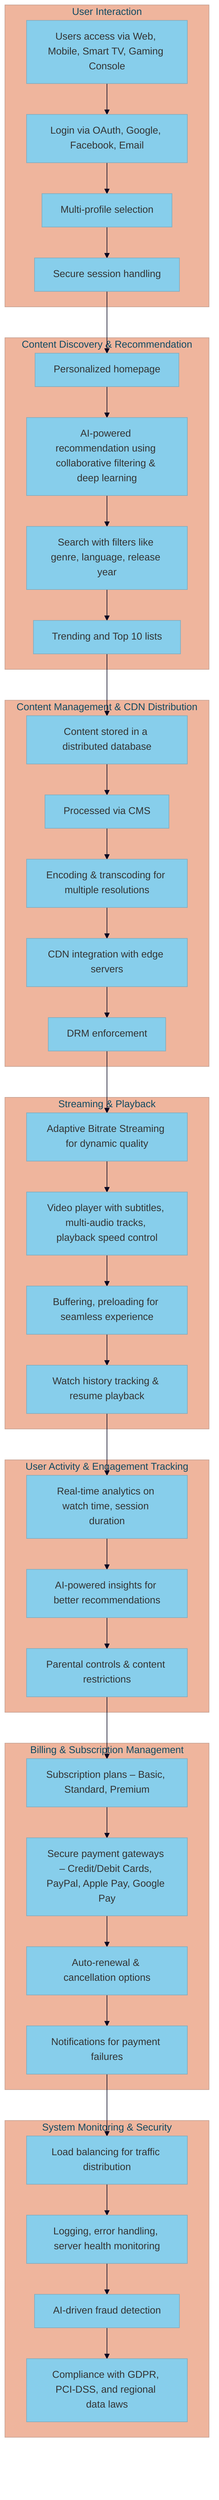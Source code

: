 %%{init: {'theme': 'base', 'themeVariables': {'background': '#F5F5DC', 'primaryColor': '#87CEEB', 'edgeLabelBackground': '#FF4500'}}}%%
flowchart TD
    subgraph UserInteraction [User Interaction]
        direction TB
        A1[Users access via Web, Mobile, Smart TV, Gaming Console]:::lightBlue
        A2[Login via OAuth, Google, Facebook, Email]:::lightBlue
        A3[Multi-profile selection]:::lightBlue
        A4[Secure session handling]:::lightBlue
    end

    subgraph ContentDiscovery [Content Discovery & Recommendation]
        direction TB
        B1[Personalized homepage]:::lightGreen
        B2[AI-powered recommendation using collaborative filtering & deep learning]:::lightGreen
        B3[Search with filters like genre, language, release year]:::lightGreen
        B4[Trending and Top 10 lists]:::lightGreen
    end

    subgraph ContentManagement [Content Management & CDN Distribution]
        direction TB
        C1[Content stored in a distributed database]:::lightYellow
        C2[Processed via CMS]:::lightYellow
        C3[Encoding & transcoding for multiple resolutions]:::lightYellow
        C4[CDN integration with edge servers]:::lightYellow
        C5[DRM enforcement]:::lightYellow
    end

    subgraph StreamingPlayback [Streaming & Playback]
        direction TB
        D1[Adaptive Bitrate Streaming for dynamic quality]:::lightOrange
        D2[Video player with subtitles, multi-audio tracks, playback speed control]:::lightOrange
        D3[Buffering, preloading for seamless experience]:::lightOrange
        D4[Watch history tracking & resume playback]:::lightOrange
    end

    subgraph UserActivity [User Activity & Engagement Tracking]
        direction TB
        E1[Real-time analytics on watch time, session duration]:::lightGrey
        E2[AI-powered insights for better recommendations]:::lightGrey
        E3[Parental controls & content restrictions]:::lightGrey
    end

    subgraph Billing [Billing & Subscription Management]
        direction TB
        F1[Subscription plans – Basic, Standard, Premium]:::lightRed
        F2[Secure payment gateways – Credit/Debit Cards, PayPal, Apple Pay, Google Pay]:::lightRed
        F3[Auto-renewal & cancellation options]:::lightRed
        F4[Notifications for payment failures]:::lightRed
    end

    subgraph SystemMonitoring [System Monitoring & Security]
        direction TB
        G1[Load balancing for traffic distribution]:::lightRed
        G2[Logging, error handling, server health monitoring]:::lightRed
        G3[AI-driven fraud detection]:::lightRed
        G4[Compliance with GDPR, PCI-DSS, and regional data laws]:::lightRed
    end

    %% Data flow arrows
    A1 --> A2
    A2 --> A3
    A3 --> A4
    A4 --> B1

    B1 --> B2
    B2 --> B3
    B3 --> B4
    B4 --> C1

    C1 --> C2
    C2 --> C3
    C3 --> C4
    C4 --> C5
    C5 --> D1

    D1 --> D2
    D2 --> D3
    D3 --> D4
    D4 --> E1

    E1 --> E2
    E2 --> E3
    E3 --> F1

    F1 --> F2
    F2 --> F3
    F3 --> F4
    F4 --> G1

    G1 --> G2
    G2 --> G3
    G3 --> G4